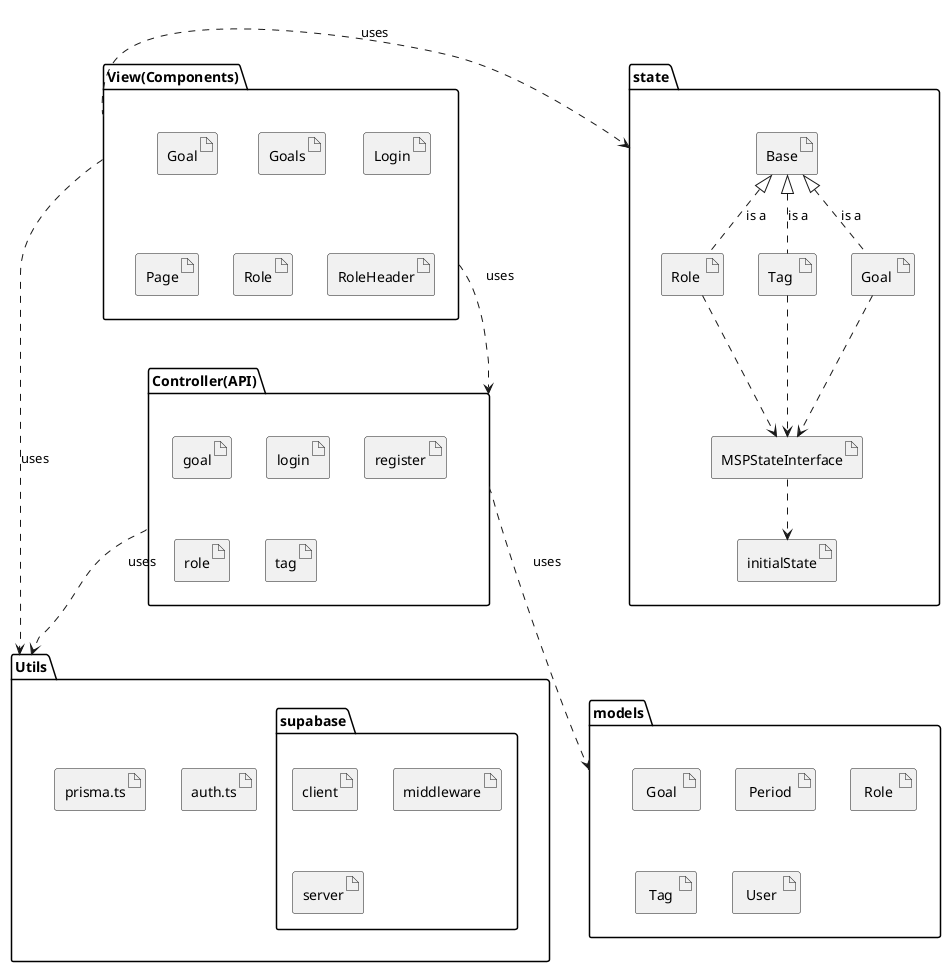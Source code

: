 @startuml

folder View(Components) {
    artifact Goal
    artifact Goals
    artifact Login
    artifact Page
    artifact Role
    artifact RoleHeader
}

folder state {
    artifact MSPStateInterface
    artifact Base
    artifact "Goal "
    artifact initialState
    artifact "Role "
    artifact "Tag "
    Base <|.. "Role ": is a
    Base <|.. "Tag ": is a
    Base <|.. "Goal ": is a
    "Role " ..> MSPStateInterface
    "Tag " ..> MSPStateInterface
    "Goal " ..> MSPStateInterface
    MSPStateInterface ..> initialState
}

folder models {
    artifact " Goal "
    artifact " Period "
    artifact " Role "
    artifact " Tag "
    artifact " User "
}

folder Controller(API) {
    artifact goal
    artifact login
    artifact register
    artifact role
    artifact tag
}

folder Utils {
    artifact auth.ts
    artifact prisma.ts
    folder supabase {
        artifact client
        artifact middleware
        artifact server
    }
}

"Controller(API)" ...> models: uses
"Controller(API)" ...> Utils: uses
"View(Components)" .> Utils: uses
"View(Components)" .> "Controller(API)": uses
"View(Components)" .> state: uses
@enduml